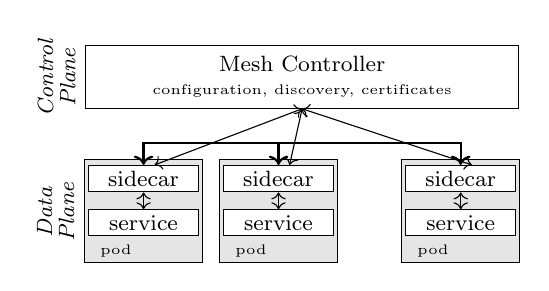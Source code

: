 \begin{tikzpicture}[every node/.style={font={\footnotesize}},mod/.style={inner sep=2pt, minimum width=1.4cm,draw,fill=white},pod/.style={minimum width=1.5cm, minimum height=1.3cm,draw,fill=black!10}]
\node[rectangle,draw, minimum width=5.5cm, minimum height=0.8cm] at (0,0) (ctrl) {};
\node[inner sep=2pt,above] at ([yshift=2pt]ctrl.south) {\tiny configuration, discovery, certificates};
\node[above] at ([yshift=10pt]ctrl.south) {Mesh Controller};
\node[pod] at ([xshift=-0.3cm,yshift=-1.3cm]ctrl.south) (pod1) {};
\node[pod,left] at ([xshift=-0.2cm]pod1.west) (pod2) {};
\node[pod,right] at ([xshift=0.8cm]pod1.east) (pod3) {};
\foreach \i in {1,2,3} {
\node[mod,below] at ([yshift=-2pt]pod\i.north) (sc\i) {sidecar};
\node[mod,below] at ([yshift=-18pt]pod\i.north) (s\i) {service};
\draw[<->](s\i) -- (sc\i);
\node[above,inner sep=2pt] at ([xshift=-10pt]pod\i.south) {\tiny pod};
\draw[<->] (ctrl.south) -- ([xshift=4pt]sc\i.north);)
}
\node[rotate=90,above] at ([xshift=-8pt]ctrl.west) {\textit{Control}};
\node[rotate=90,above] at (ctrl.west) {\textit{Plane}};

\node[rotate=90,above] at ([xshift=-8pt]pod2.west) {\textit{Data}};
\node[rotate=90,above] at (pod2.west) {\textit{Plane}};
\draw[<->, thick] (sc2.north) -- ++(0,8pt) -| (sc3.north);
\draw[<-, thick] (sc1.north) -- ++(0,8pt);

\end{tikzpicture}